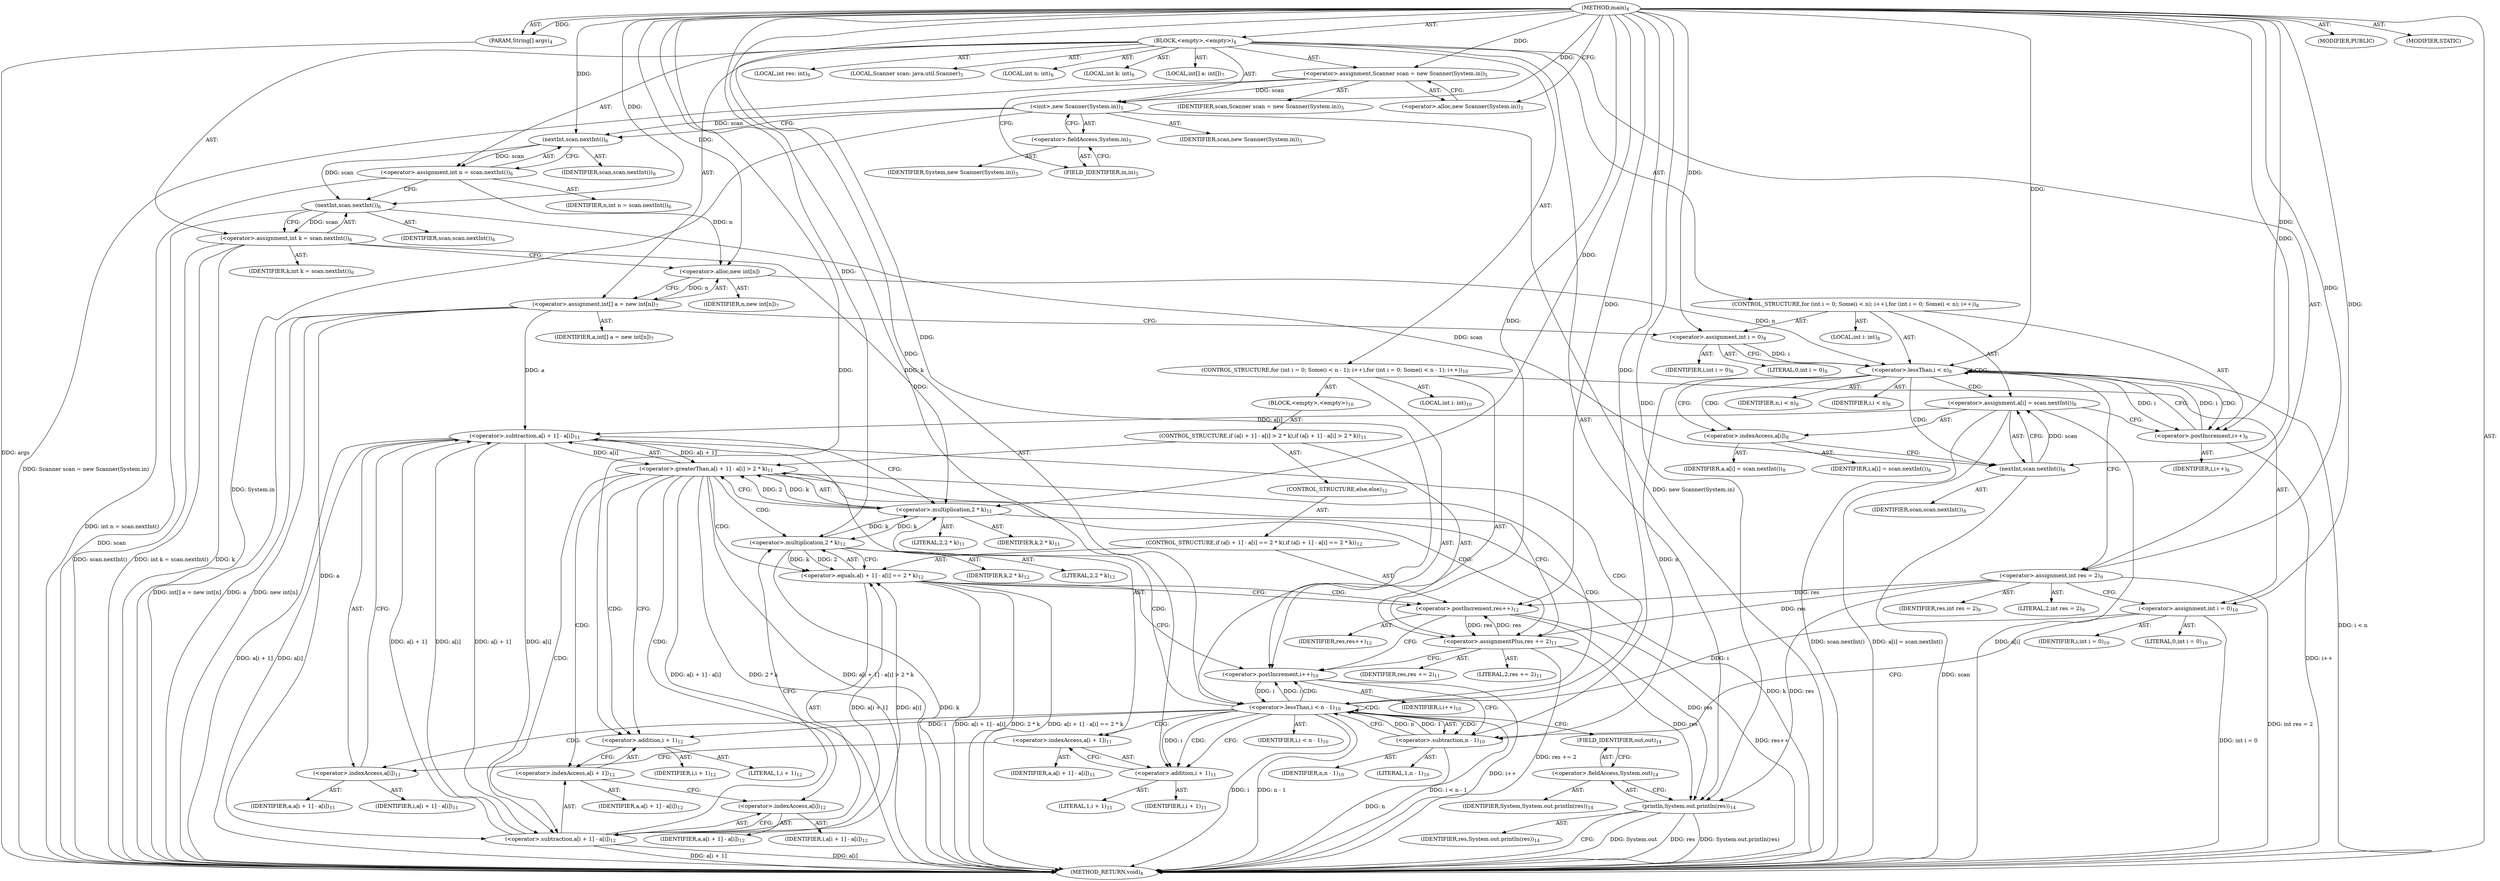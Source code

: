 digraph "main" {  
"19" [label = <(METHOD,main)<SUB>4</SUB>> ]
"20" [label = <(PARAM,String[] args)<SUB>4</SUB>> ]
"21" [label = <(BLOCK,&lt;empty&gt;,&lt;empty&gt;)<SUB>4</SUB>> ]
"4" [label = <(LOCAL,Scanner scan: java.util.Scanner)<SUB>5</SUB>> ]
"22" [label = <(&lt;operator&gt;.assignment,Scanner scan = new Scanner(System.in))<SUB>5</SUB>> ]
"23" [label = <(IDENTIFIER,scan,Scanner scan = new Scanner(System.in))<SUB>5</SUB>> ]
"24" [label = <(&lt;operator&gt;.alloc,new Scanner(System.in))<SUB>5</SUB>> ]
"25" [label = <(&lt;init&gt;,new Scanner(System.in))<SUB>5</SUB>> ]
"3" [label = <(IDENTIFIER,scan,new Scanner(System.in))<SUB>5</SUB>> ]
"26" [label = <(&lt;operator&gt;.fieldAccess,System.in)<SUB>5</SUB>> ]
"27" [label = <(IDENTIFIER,System,new Scanner(System.in))<SUB>5</SUB>> ]
"28" [label = <(FIELD_IDENTIFIER,in,in)<SUB>5</SUB>> ]
"29" [label = <(LOCAL,int n: int)<SUB>6</SUB>> ]
"30" [label = <(LOCAL,int k: int)<SUB>6</SUB>> ]
"31" [label = <(&lt;operator&gt;.assignment,int n = scan.nextInt())<SUB>6</SUB>> ]
"32" [label = <(IDENTIFIER,n,int n = scan.nextInt())<SUB>6</SUB>> ]
"33" [label = <(nextInt,scan.nextInt())<SUB>6</SUB>> ]
"34" [label = <(IDENTIFIER,scan,scan.nextInt())<SUB>6</SUB>> ]
"35" [label = <(&lt;operator&gt;.assignment,int k = scan.nextInt())<SUB>6</SUB>> ]
"36" [label = <(IDENTIFIER,k,int k = scan.nextInt())<SUB>6</SUB>> ]
"37" [label = <(nextInt,scan.nextInt())<SUB>6</SUB>> ]
"38" [label = <(IDENTIFIER,scan,scan.nextInt())<SUB>6</SUB>> ]
"39" [label = <(LOCAL,int[] a: int[])<SUB>7</SUB>> ]
"40" [label = <(&lt;operator&gt;.assignment,int[] a = new int[n])<SUB>7</SUB>> ]
"41" [label = <(IDENTIFIER,a,int[] a = new int[n])<SUB>7</SUB>> ]
"42" [label = <(&lt;operator&gt;.alloc,new int[n])> ]
"43" [label = <(IDENTIFIER,n,new int[n])<SUB>7</SUB>> ]
"44" [label = <(CONTROL_STRUCTURE,for (int i = 0; Some(i &lt; n); i++),for (int i = 0; Some(i &lt; n); i++))<SUB>8</SUB>> ]
"45" [label = <(LOCAL,int i: int)<SUB>8</SUB>> ]
"46" [label = <(&lt;operator&gt;.assignment,int i = 0)<SUB>8</SUB>> ]
"47" [label = <(IDENTIFIER,i,int i = 0)<SUB>8</SUB>> ]
"48" [label = <(LITERAL,0,int i = 0)<SUB>8</SUB>> ]
"49" [label = <(&lt;operator&gt;.lessThan,i &lt; n)<SUB>8</SUB>> ]
"50" [label = <(IDENTIFIER,i,i &lt; n)<SUB>8</SUB>> ]
"51" [label = <(IDENTIFIER,n,i &lt; n)<SUB>8</SUB>> ]
"52" [label = <(&lt;operator&gt;.postIncrement,i++)<SUB>8</SUB>> ]
"53" [label = <(IDENTIFIER,i,i++)<SUB>8</SUB>> ]
"54" [label = <(&lt;operator&gt;.assignment,a[i] = scan.nextInt())<SUB>8</SUB>> ]
"55" [label = <(&lt;operator&gt;.indexAccess,a[i])<SUB>8</SUB>> ]
"56" [label = <(IDENTIFIER,a,a[i] = scan.nextInt())<SUB>8</SUB>> ]
"57" [label = <(IDENTIFIER,i,a[i] = scan.nextInt())<SUB>8</SUB>> ]
"58" [label = <(nextInt,scan.nextInt())<SUB>8</SUB>> ]
"59" [label = <(IDENTIFIER,scan,scan.nextInt())<SUB>8</SUB>> ]
"60" [label = <(LOCAL,int res: int)<SUB>9</SUB>> ]
"61" [label = <(&lt;operator&gt;.assignment,int res = 2)<SUB>9</SUB>> ]
"62" [label = <(IDENTIFIER,res,int res = 2)<SUB>9</SUB>> ]
"63" [label = <(LITERAL,2,int res = 2)<SUB>9</SUB>> ]
"64" [label = <(CONTROL_STRUCTURE,for (int i = 0; Some(i &lt; n - 1); i++),for (int i = 0; Some(i &lt; n - 1); i++))<SUB>10</SUB>> ]
"65" [label = <(LOCAL,int i: int)<SUB>10</SUB>> ]
"66" [label = <(&lt;operator&gt;.assignment,int i = 0)<SUB>10</SUB>> ]
"67" [label = <(IDENTIFIER,i,int i = 0)<SUB>10</SUB>> ]
"68" [label = <(LITERAL,0,int i = 0)<SUB>10</SUB>> ]
"69" [label = <(&lt;operator&gt;.lessThan,i &lt; n - 1)<SUB>10</SUB>> ]
"70" [label = <(IDENTIFIER,i,i &lt; n - 1)<SUB>10</SUB>> ]
"71" [label = <(&lt;operator&gt;.subtraction,n - 1)<SUB>10</SUB>> ]
"72" [label = <(IDENTIFIER,n,n - 1)<SUB>10</SUB>> ]
"73" [label = <(LITERAL,1,n - 1)<SUB>10</SUB>> ]
"74" [label = <(&lt;operator&gt;.postIncrement,i++)<SUB>10</SUB>> ]
"75" [label = <(IDENTIFIER,i,i++)<SUB>10</SUB>> ]
"76" [label = <(BLOCK,&lt;empty&gt;,&lt;empty&gt;)<SUB>10</SUB>> ]
"77" [label = <(CONTROL_STRUCTURE,if (a[i + 1] - a[i] &gt; 2 * k),if (a[i + 1] - a[i] &gt; 2 * k))<SUB>11</SUB>> ]
"78" [label = <(&lt;operator&gt;.greaterThan,a[i + 1] - a[i] &gt; 2 * k)<SUB>11</SUB>> ]
"79" [label = <(&lt;operator&gt;.subtraction,a[i + 1] - a[i])<SUB>11</SUB>> ]
"80" [label = <(&lt;operator&gt;.indexAccess,a[i + 1])<SUB>11</SUB>> ]
"81" [label = <(IDENTIFIER,a,a[i + 1] - a[i])<SUB>11</SUB>> ]
"82" [label = <(&lt;operator&gt;.addition,i + 1)<SUB>11</SUB>> ]
"83" [label = <(IDENTIFIER,i,i + 1)<SUB>11</SUB>> ]
"84" [label = <(LITERAL,1,i + 1)<SUB>11</SUB>> ]
"85" [label = <(&lt;operator&gt;.indexAccess,a[i])<SUB>11</SUB>> ]
"86" [label = <(IDENTIFIER,a,a[i + 1] - a[i])<SUB>11</SUB>> ]
"87" [label = <(IDENTIFIER,i,a[i + 1] - a[i])<SUB>11</SUB>> ]
"88" [label = <(&lt;operator&gt;.multiplication,2 * k)<SUB>11</SUB>> ]
"89" [label = <(LITERAL,2,2 * k)<SUB>11</SUB>> ]
"90" [label = <(IDENTIFIER,k,2 * k)<SUB>11</SUB>> ]
"91" [label = <(&lt;operator&gt;.assignmentPlus,res += 2)<SUB>11</SUB>> ]
"92" [label = <(IDENTIFIER,res,res += 2)<SUB>11</SUB>> ]
"93" [label = <(LITERAL,2,res += 2)<SUB>11</SUB>> ]
"94" [label = <(CONTROL_STRUCTURE,else,else)<SUB>12</SUB>> ]
"95" [label = <(CONTROL_STRUCTURE,if (a[i + 1] - a[i] == 2 * k),if (a[i + 1] - a[i] == 2 * k))<SUB>12</SUB>> ]
"96" [label = <(&lt;operator&gt;.equals,a[i + 1] - a[i] == 2 * k)<SUB>12</SUB>> ]
"97" [label = <(&lt;operator&gt;.subtraction,a[i + 1] - a[i])<SUB>12</SUB>> ]
"98" [label = <(&lt;operator&gt;.indexAccess,a[i + 1])<SUB>12</SUB>> ]
"99" [label = <(IDENTIFIER,a,a[i + 1] - a[i])<SUB>12</SUB>> ]
"100" [label = <(&lt;operator&gt;.addition,i + 1)<SUB>12</SUB>> ]
"101" [label = <(IDENTIFIER,i,i + 1)<SUB>12</SUB>> ]
"102" [label = <(LITERAL,1,i + 1)<SUB>12</SUB>> ]
"103" [label = <(&lt;operator&gt;.indexAccess,a[i])<SUB>12</SUB>> ]
"104" [label = <(IDENTIFIER,a,a[i + 1] - a[i])<SUB>12</SUB>> ]
"105" [label = <(IDENTIFIER,i,a[i + 1] - a[i])<SUB>12</SUB>> ]
"106" [label = <(&lt;operator&gt;.multiplication,2 * k)<SUB>12</SUB>> ]
"107" [label = <(LITERAL,2,2 * k)<SUB>12</SUB>> ]
"108" [label = <(IDENTIFIER,k,2 * k)<SUB>12</SUB>> ]
"109" [label = <(&lt;operator&gt;.postIncrement,res++)<SUB>12</SUB>> ]
"110" [label = <(IDENTIFIER,res,res++)<SUB>12</SUB>> ]
"111" [label = <(println,System.out.println(res))<SUB>14</SUB>> ]
"112" [label = <(&lt;operator&gt;.fieldAccess,System.out)<SUB>14</SUB>> ]
"113" [label = <(IDENTIFIER,System,System.out.println(res))<SUB>14</SUB>> ]
"114" [label = <(FIELD_IDENTIFIER,out,out)<SUB>14</SUB>> ]
"115" [label = <(IDENTIFIER,res,System.out.println(res))<SUB>14</SUB>> ]
"116" [label = <(MODIFIER,PUBLIC)> ]
"117" [label = <(MODIFIER,STATIC)> ]
"118" [label = <(METHOD_RETURN,void)<SUB>4</SUB>> ]
  "19" -> "20"  [ label = "AST: "] 
  "19" -> "21"  [ label = "AST: "] 
  "19" -> "116"  [ label = "AST: "] 
  "19" -> "117"  [ label = "AST: "] 
  "19" -> "118"  [ label = "AST: "] 
  "21" -> "4"  [ label = "AST: "] 
  "21" -> "22"  [ label = "AST: "] 
  "21" -> "25"  [ label = "AST: "] 
  "21" -> "29"  [ label = "AST: "] 
  "21" -> "30"  [ label = "AST: "] 
  "21" -> "31"  [ label = "AST: "] 
  "21" -> "35"  [ label = "AST: "] 
  "21" -> "39"  [ label = "AST: "] 
  "21" -> "40"  [ label = "AST: "] 
  "21" -> "44"  [ label = "AST: "] 
  "21" -> "60"  [ label = "AST: "] 
  "21" -> "61"  [ label = "AST: "] 
  "21" -> "64"  [ label = "AST: "] 
  "21" -> "111"  [ label = "AST: "] 
  "22" -> "23"  [ label = "AST: "] 
  "22" -> "24"  [ label = "AST: "] 
  "25" -> "3"  [ label = "AST: "] 
  "25" -> "26"  [ label = "AST: "] 
  "26" -> "27"  [ label = "AST: "] 
  "26" -> "28"  [ label = "AST: "] 
  "31" -> "32"  [ label = "AST: "] 
  "31" -> "33"  [ label = "AST: "] 
  "33" -> "34"  [ label = "AST: "] 
  "35" -> "36"  [ label = "AST: "] 
  "35" -> "37"  [ label = "AST: "] 
  "37" -> "38"  [ label = "AST: "] 
  "40" -> "41"  [ label = "AST: "] 
  "40" -> "42"  [ label = "AST: "] 
  "42" -> "43"  [ label = "AST: "] 
  "44" -> "45"  [ label = "AST: "] 
  "44" -> "46"  [ label = "AST: "] 
  "44" -> "49"  [ label = "AST: "] 
  "44" -> "52"  [ label = "AST: "] 
  "44" -> "54"  [ label = "AST: "] 
  "46" -> "47"  [ label = "AST: "] 
  "46" -> "48"  [ label = "AST: "] 
  "49" -> "50"  [ label = "AST: "] 
  "49" -> "51"  [ label = "AST: "] 
  "52" -> "53"  [ label = "AST: "] 
  "54" -> "55"  [ label = "AST: "] 
  "54" -> "58"  [ label = "AST: "] 
  "55" -> "56"  [ label = "AST: "] 
  "55" -> "57"  [ label = "AST: "] 
  "58" -> "59"  [ label = "AST: "] 
  "61" -> "62"  [ label = "AST: "] 
  "61" -> "63"  [ label = "AST: "] 
  "64" -> "65"  [ label = "AST: "] 
  "64" -> "66"  [ label = "AST: "] 
  "64" -> "69"  [ label = "AST: "] 
  "64" -> "74"  [ label = "AST: "] 
  "64" -> "76"  [ label = "AST: "] 
  "66" -> "67"  [ label = "AST: "] 
  "66" -> "68"  [ label = "AST: "] 
  "69" -> "70"  [ label = "AST: "] 
  "69" -> "71"  [ label = "AST: "] 
  "71" -> "72"  [ label = "AST: "] 
  "71" -> "73"  [ label = "AST: "] 
  "74" -> "75"  [ label = "AST: "] 
  "76" -> "77"  [ label = "AST: "] 
  "77" -> "78"  [ label = "AST: "] 
  "77" -> "91"  [ label = "AST: "] 
  "77" -> "94"  [ label = "AST: "] 
  "78" -> "79"  [ label = "AST: "] 
  "78" -> "88"  [ label = "AST: "] 
  "79" -> "80"  [ label = "AST: "] 
  "79" -> "85"  [ label = "AST: "] 
  "80" -> "81"  [ label = "AST: "] 
  "80" -> "82"  [ label = "AST: "] 
  "82" -> "83"  [ label = "AST: "] 
  "82" -> "84"  [ label = "AST: "] 
  "85" -> "86"  [ label = "AST: "] 
  "85" -> "87"  [ label = "AST: "] 
  "88" -> "89"  [ label = "AST: "] 
  "88" -> "90"  [ label = "AST: "] 
  "91" -> "92"  [ label = "AST: "] 
  "91" -> "93"  [ label = "AST: "] 
  "94" -> "95"  [ label = "AST: "] 
  "95" -> "96"  [ label = "AST: "] 
  "95" -> "109"  [ label = "AST: "] 
  "96" -> "97"  [ label = "AST: "] 
  "96" -> "106"  [ label = "AST: "] 
  "97" -> "98"  [ label = "AST: "] 
  "97" -> "103"  [ label = "AST: "] 
  "98" -> "99"  [ label = "AST: "] 
  "98" -> "100"  [ label = "AST: "] 
  "100" -> "101"  [ label = "AST: "] 
  "100" -> "102"  [ label = "AST: "] 
  "103" -> "104"  [ label = "AST: "] 
  "103" -> "105"  [ label = "AST: "] 
  "106" -> "107"  [ label = "AST: "] 
  "106" -> "108"  [ label = "AST: "] 
  "109" -> "110"  [ label = "AST: "] 
  "111" -> "112"  [ label = "AST: "] 
  "111" -> "115"  [ label = "AST: "] 
  "112" -> "113"  [ label = "AST: "] 
  "112" -> "114"  [ label = "AST: "] 
  "22" -> "28"  [ label = "CFG: "] 
  "25" -> "33"  [ label = "CFG: "] 
  "31" -> "37"  [ label = "CFG: "] 
  "35" -> "42"  [ label = "CFG: "] 
  "40" -> "46"  [ label = "CFG: "] 
  "61" -> "66"  [ label = "CFG: "] 
  "111" -> "118"  [ label = "CFG: "] 
  "24" -> "22"  [ label = "CFG: "] 
  "26" -> "25"  [ label = "CFG: "] 
  "33" -> "31"  [ label = "CFG: "] 
  "37" -> "35"  [ label = "CFG: "] 
  "42" -> "40"  [ label = "CFG: "] 
  "46" -> "49"  [ label = "CFG: "] 
  "49" -> "55"  [ label = "CFG: "] 
  "49" -> "61"  [ label = "CFG: "] 
  "52" -> "49"  [ label = "CFG: "] 
  "54" -> "52"  [ label = "CFG: "] 
  "66" -> "71"  [ label = "CFG: "] 
  "69" -> "82"  [ label = "CFG: "] 
  "69" -> "114"  [ label = "CFG: "] 
  "74" -> "71"  [ label = "CFG: "] 
  "112" -> "111"  [ label = "CFG: "] 
  "28" -> "26"  [ label = "CFG: "] 
  "55" -> "58"  [ label = "CFG: "] 
  "58" -> "54"  [ label = "CFG: "] 
  "71" -> "69"  [ label = "CFG: "] 
  "114" -> "112"  [ label = "CFG: "] 
  "78" -> "91"  [ label = "CFG: "] 
  "78" -> "100"  [ label = "CFG: "] 
  "91" -> "74"  [ label = "CFG: "] 
  "79" -> "88"  [ label = "CFG: "] 
  "88" -> "78"  [ label = "CFG: "] 
  "80" -> "85"  [ label = "CFG: "] 
  "85" -> "79"  [ label = "CFG: "] 
  "96" -> "109"  [ label = "CFG: "] 
  "96" -> "74"  [ label = "CFG: "] 
  "109" -> "74"  [ label = "CFG: "] 
  "82" -> "80"  [ label = "CFG: "] 
  "97" -> "106"  [ label = "CFG: "] 
  "106" -> "96"  [ label = "CFG: "] 
  "98" -> "103"  [ label = "CFG: "] 
  "103" -> "97"  [ label = "CFG: "] 
  "100" -> "98"  [ label = "CFG: "] 
  "19" -> "24"  [ label = "CFG: "] 
  "20" -> "118"  [ label = "DDG: args"] 
  "22" -> "118"  [ label = "DDG: Scanner scan = new Scanner(System.in)"] 
  "25" -> "118"  [ label = "DDG: System.in"] 
  "25" -> "118"  [ label = "DDG: new Scanner(System.in)"] 
  "31" -> "118"  [ label = "DDG: int n = scan.nextInt()"] 
  "35" -> "118"  [ label = "DDG: k"] 
  "37" -> "118"  [ label = "DDG: scan"] 
  "35" -> "118"  [ label = "DDG: scan.nextInt()"] 
  "35" -> "118"  [ label = "DDG: int k = scan.nextInt()"] 
  "40" -> "118"  [ label = "DDG: a"] 
  "40" -> "118"  [ label = "DDG: new int[n]"] 
  "40" -> "118"  [ label = "DDG: int[] a = new int[n]"] 
  "49" -> "118"  [ label = "DDG: i &lt; n"] 
  "61" -> "118"  [ label = "DDG: int res = 2"] 
  "66" -> "118"  [ label = "DDG: int i = 0"] 
  "69" -> "118"  [ label = "DDG: i"] 
  "71" -> "118"  [ label = "DDG: n"] 
  "69" -> "118"  [ label = "DDG: n - 1"] 
  "69" -> "118"  [ label = "DDG: i &lt; n - 1"] 
  "111" -> "118"  [ label = "DDG: System.out"] 
  "111" -> "118"  [ label = "DDG: res"] 
  "111" -> "118"  [ label = "DDG: System.out.println(res)"] 
  "79" -> "118"  [ label = "DDG: a[i + 1]"] 
  "79" -> "118"  [ label = "DDG: a[i]"] 
  "78" -> "118"  [ label = "DDG: a[i + 1] - a[i]"] 
  "88" -> "118"  [ label = "DDG: k"] 
  "78" -> "118"  [ label = "DDG: 2 * k"] 
  "78" -> "118"  [ label = "DDG: a[i + 1] - a[i] &gt; 2 * k"] 
  "97" -> "118"  [ label = "DDG: a[i + 1]"] 
  "97" -> "118"  [ label = "DDG: a[i]"] 
  "96" -> "118"  [ label = "DDG: a[i + 1] - a[i]"] 
  "106" -> "118"  [ label = "DDG: k"] 
  "96" -> "118"  [ label = "DDG: 2 * k"] 
  "96" -> "118"  [ label = "DDG: a[i + 1] - a[i] == 2 * k"] 
  "109" -> "118"  [ label = "DDG: res++"] 
  "91" -> "118"  [ label = "DDG: res += 2"] 
  "74" -> "118"  [ label = "DDG: i++"] 
  "54" -> "118"  [ label = "DDG: a[i]"] 
  "58" -> "118"  [ label = "DDG: scan"] 
  "54" -> "118"  [ label = "DDG: scan.nextInt()"] 
  "54" -> "118"  [ label = "DDG: a[i] = scan.nextInt()"] 
  "52" -> "118"  [ label = "DDG: i++"] 
  "19" -> "20"  [ label = "DDG: "] 
  "19" -> "22"  [ label = "DDG: "] 
  "33" -> "31"  [ label = "DDG: scan"] 
  "37" -> "35"  [ label = "DDG: scan"] 
  "42" -> "40"  [ label = "DDG: n"] 
  "19" -> "61"  [ label = "DDG: "] 
  "22" -> "25"  [ label = "DDG: scan"] 
  "19" -> "25"  [ label = "DDG: "] 
  "19" -> "46"  [ label = "DDG: "] 
  "58" -> "54"  [ label = "DDG: scan"] 
  "19" -> "66"  [ label = "DDG: "] 
  "61" -> "111"  [ label = "DDG: res"] 
  "109" -> "111"  [ label = "DDG: res"] 
  "91" -> "111"  [ label = "DDG: res"] 
  "19" -> "111"  [ label = "DDG: "] 
  "25" -> "33"  [ label = "DDG: scan"] 
  "19" -> "33"  [ label = "DDG: "] 
  "33" -> "37"  [ label = "DDG: scan"] 
  "19" -> "37"  [ label = "DDG: "] 
  "31" -> "42"  [ label = "DDG: n"] 
  "19" -> "42"  [ label = "DDG: "] 
  "46" -> "49"  [ label = "DDG: i"] 
  "52" -> "49"  [ label = "DDG: i"] 
  "19" -> "49"  [ label = "DDG: "] 
  "42" -> "49"  [ label = "DDG: n"] 
  "49" -> "52"  [ label = "DDG: i"] 
  "19" -> "52"  [ label = "DDG: "] 
  "66" -> "69"  [ label = "DDG: i"] 
  "74" -> "69"  [ label = "DDG: i"] 
  "19" -> "69"  [ label = "DDG: "] 
  "71" -> "69"  [ label = "DDG: n"] 
  "71" -> "69"  [ label = "DDG: 1"] 
  "19" -> "74"  [ label = "DDG: "] 
  "69" -> "74"  [ label = "DDG: i"] 
  "37" -> "58"  [ label = "DDG: scan"] 
  "19" -> "58"  [ label = "DDG: "] 
  "49" -> "71"  [ label = "DDG: n"] 
  "19" -> "71"  [ label = "DDG: "] 
  "19" -> "91"  [ label = "DDG: "] 
  "79" -> "78"  [ label = "DDG: a[i + 1]"] 
  "79" -> "78"  [ label = "DDG: a[i]"] 
  "88" -> "78"  [ label = "DDG: 2"] 
  "88" -> "78"  [ label = "DDG: k"] 
  "61" -> "91"  [ label = "DDG: res"] 
  "109" -> "91"  [ label = "DDG: res"] 
  "40" -> "79"  [ label = "DDG: a"] 
  "97" -> "79"  [ label = "DDG: a[i + 1]"] 
  "97" -> "79"  [ label = "DDG: a[i]"] 
  "54" -> "79"  [ label = "DDG: a[i]"] 
  "19" -> "88"  [ label = "DDG: "] 
  "35" -> "88"  [ label = "DDG: k"] 
  "106" -> "88"  [ label = "DDG: k"] 
  "97" -> "96"  [ label = "DDG: a[i + 1]"] 
  "97" -> "96"  [ label = "DDG: a[i]"] 
  "106" -> "96"  [ label = "DDG: 2"] 
  "106" -> "96"  [ label = "DDG: k"] 
  "61" -> "109"  [ label = "DDG: res"] 
  "91" -> "109"  [ label = "DDG: res"] 
  "19" -> "109"  [ label = "DDG: "] 
  "69" -> "82"  [ label = "DDG: i"] 
  "19" -> "82"  [ label = "DDG: "] 
  "40" -> "97"  [ label = "DDG: a"] 
  "79" -> "97"  [ label = "DDG: a[i + 1]"] 
  "79" -> "97"  [ label = "DDG: a[i]"] 
  "19" -> "106"  [ label = "DDG: "] 
  "88" -> "106"  [ label = "DDG: k"] 
  "19" -> "100"  [ label = "DDG: "] 
  "69" -> "100"  [ label = "DDG: i"] 
  "49" -> "49"  [ label = "CDG: "] 
  "49" -> "52"  [ label = "CDG: "] 
  "49" -> "54"  [ label = "CDG: "] 
  "49" -> "58"  [ label = "CDG: "] 
  "49" -> "55"  [ label = "CDG: "] 
  "69" -> "85"  [ label = "CDG: "] 
  "69" -> "69"  [ label = "CDG: "] 
  "69" -> "74"  [ label = "CDG: "] 
  "69" -> "82"  [ label = "CDG: "] 
  "69" -> "79"  [ label = "CDG: "] 
  "69" -> "80"  [ label = "CDG: "] 
  "69" -> "71"  [ label = "CDG: "] 
  "69" -> "88"  [ label = "CDG: "] 
  "69" -> "78"  [ label = "CDG: "] 
  "78" -> "96"  [ label = "CDG: "] 
  "78" -> "98"  [ label = "CDG: "] 
  "78" -> "103"  [ label = "CDG: "] 
  "78" -> "106"  [ label = "CDG: "] 
  "78" -> "97"  [ label = "CDG: "] 
  "78" -> "91"  [ label = "CDG: "] 
  "78" -> "100"  [ label = "CDG: "] 
  "96" -> "109"  [ label = "CDG: "] 
}
